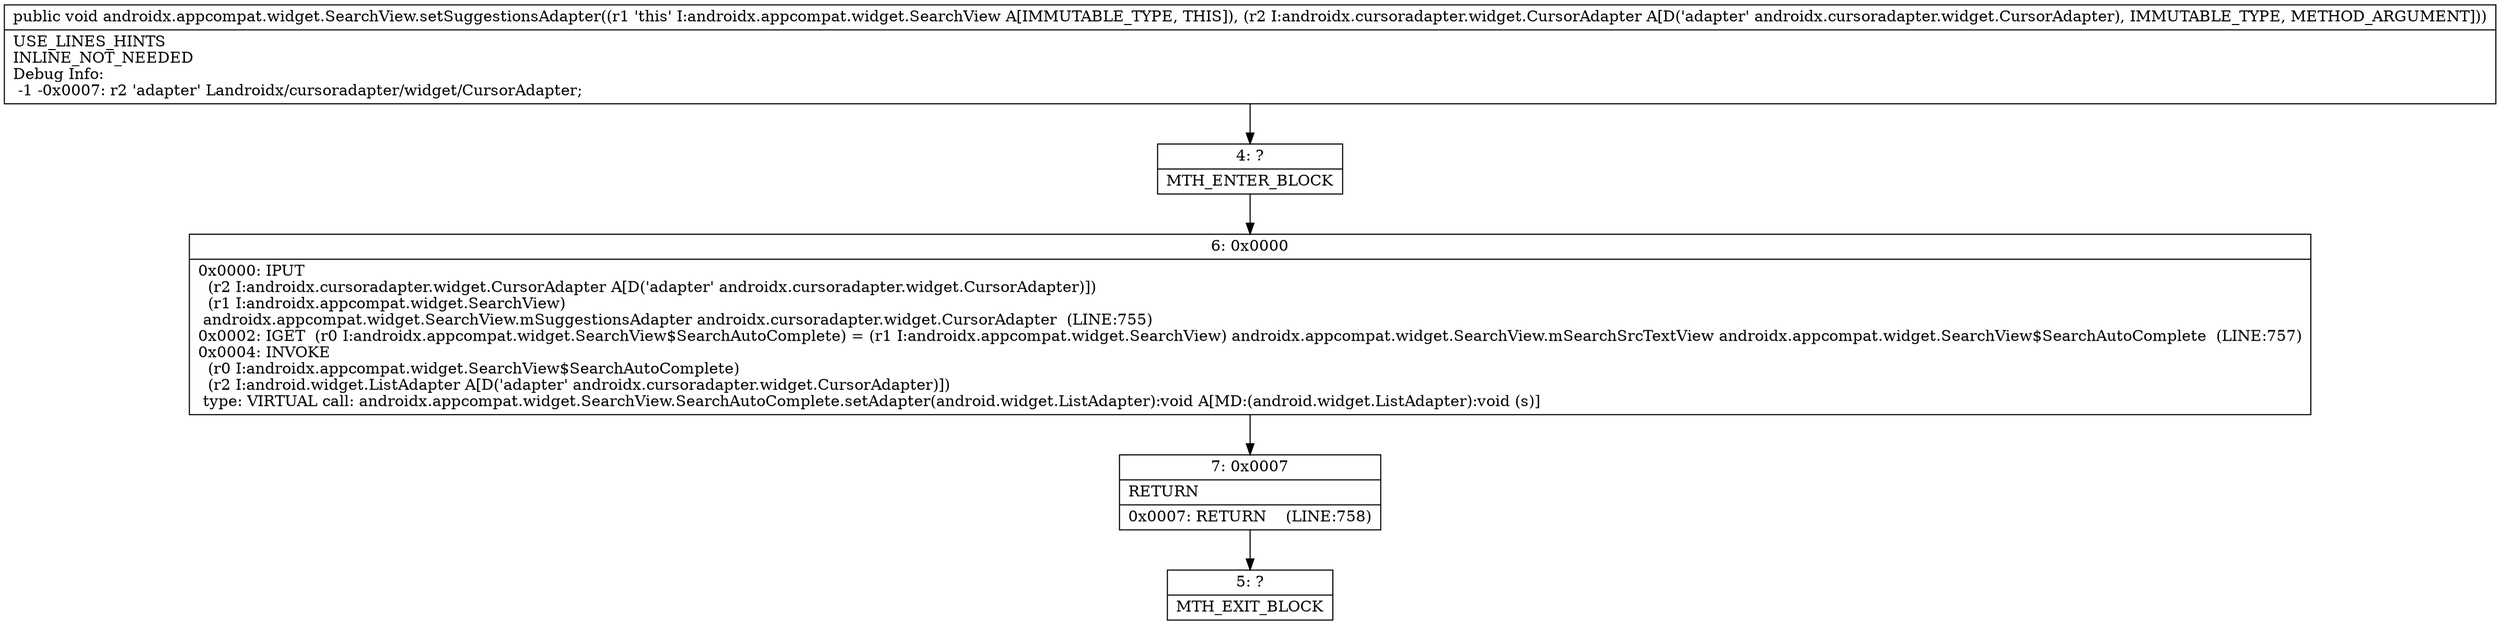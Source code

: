 digraph "CFG forandroidx.appcompat.widget.SearchView.setSuggestionsAdapter(Landroidx\/cursoradapter\/widget\/CursorAdapter;)V" {
Node_4 [shape=record,label="{4\:\ ?|MTH_ENTER_BLOCK\l}"];
Node_6 [shape=record,label="{6\:\ 0x0000|0x0000: IPUT  \l  (r2 I:androidx.cursoradapter.widget.CursorAdapter A[D('adapter' androidx.cursoradapter.widget.CursorAdapter)])\l  (r1 I:androidx.appcompat.widget.SearchView)\l androidx.appcompat.widget.SearchView.mSuggestionsAdapter androidx.cursoradapter.widget.CursorAdapter  (LINE:755)\l0x0002: IGET  (r0 I:androidx.appcompat.widget.SearchView$SearchAutoComplete) = (r1 I:androidx.appcompat.widget.SearchView) androidx.appcompat.widget.SearchView.mSearchSrcTextView androidx.appcompat.widget.SearchView$SearchAutoComplete  (LINE:757)\l0x0004: INVOKE  \l  (r0 I:androidx.appcompat.widget.SearchView$SearchAutoComplete)\l  (r2 I:android.widget.ListAdapter A[D('adapter' androidx.cursoradapter.widget.CursorAdapter)])\l type: VIRTUAL call: androidx.appcompat.widget.SearchView.SearchAutoComplete.setAdapter(android.widget.ListAdapter):void A[MD:(android.widget.ListAdapter):void (s)]\l}"];
Node_7 [shape=record,label="{7\:\ 0x0007|RETURN\l|0x0007: RETURN    (LINE:758)\l}"];
Node_5 [shape=record,label="{5\:\ ?|MTH_EXIT_BLOCK\l}"];
MethodNode[shape=record,label="{public void androidx.appcompat.widget.SearchView.setSuggestionsAdapter((r1 'this' I:androidx.appcompat.widget.SearchView A[IMMUTABLE_TYPE, THIS]), (r2 I:androidx.cursoradapter.widget.CursorAdapter A[D('adapter' androidx.cursoradapter.widget.CursorAdapter), IMMUTABLE_TYPE, METHOD_ARGUMENT]))  | USE_LINES_HINTS\lINLINE_NOT_NEEDED\lDebug Info:\l  \-1 \-0x0007: r2 'adapter' Landroidx\/cursoradapter\/widget\/CursorAdapter;\l}"];
MethodNode -> Node_4;Node_4 -> Node_6;
Node_6 -> Node_7;
Node_7 -> Node_5;
}

